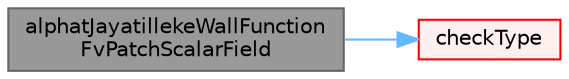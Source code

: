 digraph "alphatJayatillekeWallFunctionFvPatchScalarField"
{
 // LATEX_PDF_SIZE
  bgcolor="transparent";
  edge [fontname=Helvetica,fontsize=10,labelfontname=Helvetica,labelfontsize=10];
  node [fontname=Helvetica,fontsize=10,shape=box,height=0.2,width=0.4];
  rankdir="LR";
  Node1 [id="Node000001",label="alphatJayatillekeWallFunction\lFvPatchScalarField",height=0.2,width=0.4,color="gray40", fillcolor="grey60", style="filled", fontcolor="black",tooltip=" "];
  Node1 -> Node2 [id="edge1_Node000001_Node000002",color="steelblue1",style="solid",tooltip=" "];
  Node2 [id="Node000002",label="checkType",height=0.2,width=0.4,color="red", fillcolor="#FFF0F0", style="filled",URL="$classFoam_1_1incompressible_1_1alphatJayatillekeWallFunctionFvPatchScalarField.html#ad72f1118ee25d5a9fcb73f4c5d8ea9d0",tooltip=" "];
}
